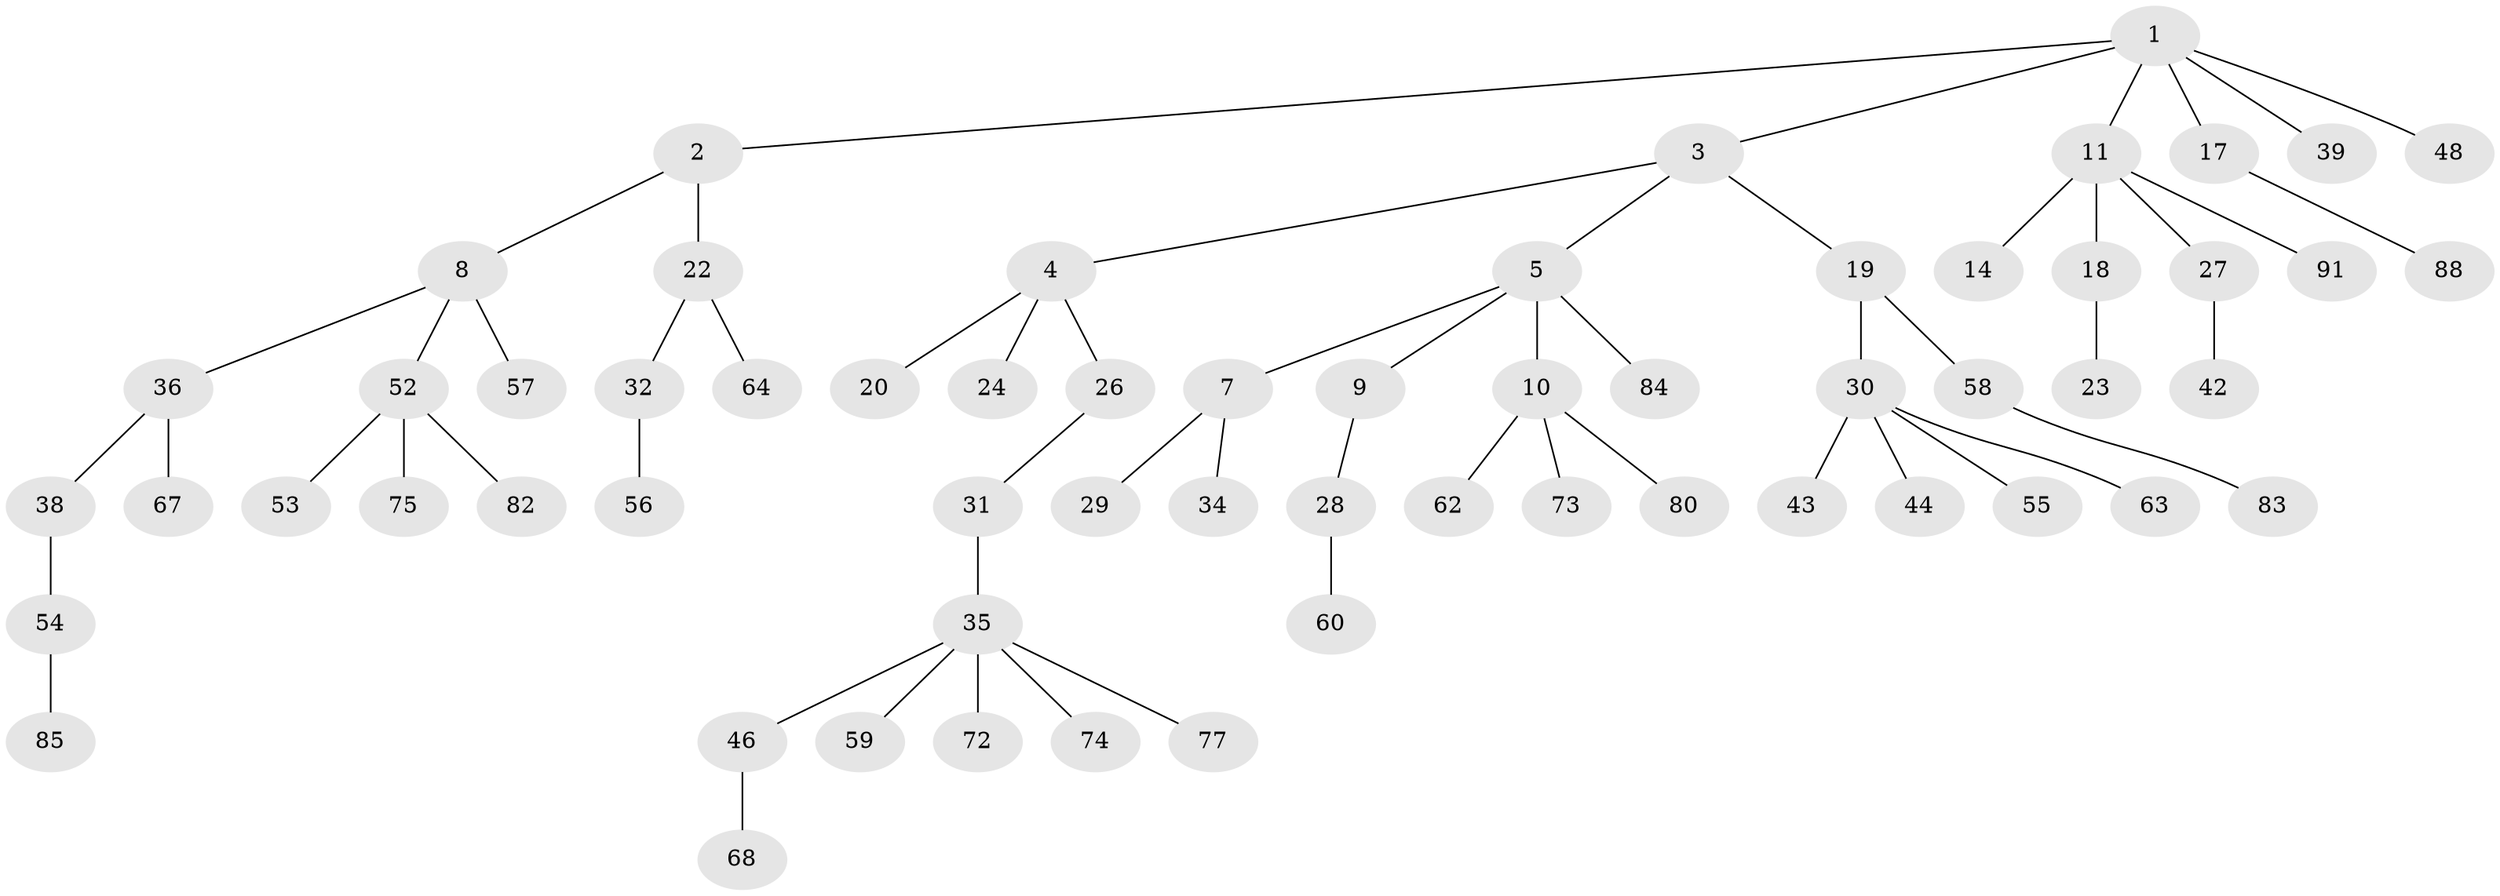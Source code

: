 // original degree distribution, {5: 0.03225806451612903, 3: 0.15053763440860216, 4: 0.10752688172043011, 2: 0.22580645161290322, 1: 0.4838709677419355}
// Generated by graph-tools (version 1.1) at 2025/42/03/06/25 10:42:02]
// undirected, 61 vertices, 60 edges
graph export_dot {
graph [start="1"]
  node [color=gray90,style=filled];
  1 [super="+13"];
  2;
  3;
  4 [super="+12"];
  5 [super="+6"];
  7 [super="+78"];
  8 [super="+21"];
  9 [super="+15"];
  10 [super="+51"];
  11 [super="+16"];
  14 [super="+47"];
  17 [super="+61"];
  18;
  19 [super="+25"];
  20 [super="+50"];
  22 [super="+69"];
  23 [super="+76"];
  24;
  26 [super="+66"];
  27;
  28 [super="+65"];
  29 [super="+33"];
  30 [super="+37"];
  31 [super="+45"];
  32 [super="+92"];
  34;
  35 [super="+41"];
  36 [super="+40"];
  38 [super="+71"];
  39;
  42 [super="+87"];
  43 [super="+93"];
  44;
  46 [super="+49"];
  48;
  52 [super="+79"];
  53;
  54 [super="+70"];
  55;
  56 [super="+81"];
  57;
  58;
  59;
  60;
  62 [super="+89"];
  63;
  64;
  67 [super="+90"];
  68;
  72;
  73;
  74;
  75;
  77 [super="+86"];
  80;
  82;
  83;
  84;
  85;
  88;
  91;
  1 -- 2;
  1 -- 3;
  1 -- 11;
  1 -- 39;
  1 -- 48;
  1 -- 17;
  2 -- 8;
  2 -- 22;
  3 -- 4;
  3 -- 5;
  3 -- 19;
  4 -- 24;
  4 -- 26;
  4 -- 20;
  5 -- 84;
  5 -- 9;
  5 -- 10;
  5 -- 7;
  7 -- 29;
  7 -- 34;
  8 -- 52;
  8 -- 57;
  8 -- 36;
  9 -- 28;
  10 -- 80;
  10 -- 73;
  10 -- 62;
  11 -- 14;
  11 -- 91;
  11 -- 27;
  11 -- 18;
  17 -- 88;
  18 -- 23;
  19 -- 58;
  19 -- 30;
  22 -- 32;
  22 -- 64;
  26 -- 31;
  27 -- 42;
  28 -- 60;
  30 -- 44;
  30 -- 55;
  30 -- 63;
  30 -- 43;
  31 -- 35;
  32 -- 56;
  35 -- 59;
  35 -- 72;
  35 -- 74;
  35 -- 77;
  35 -- 46;
  36 -- 38;
  36 -- 67;
  38 -- 54;
  46 -- 68;
  52 -- 53;
  52 -- 75;
  52 -- 82;
  54 -- 85;
  58 -- 83;
}
